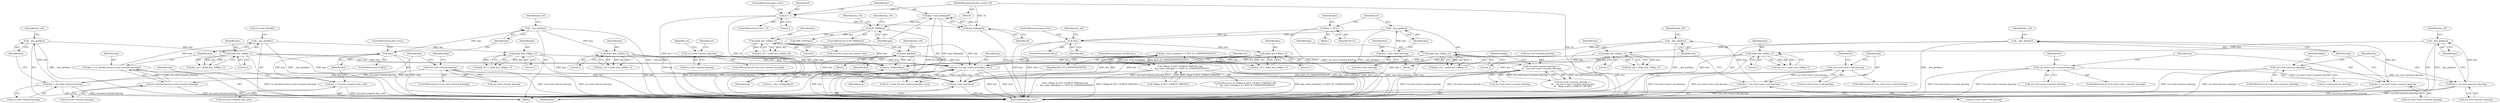 digraph "0_linux_363b02dab09b3226f3bd1420dad9c72b79a42a76_13@API" {
"1000626" [label="(Call,key_read_state(key) == KEY_IS_UNINSTANTIATED)"];
"1000627" [label="(Call,key_read_state(key))"];
"1000171" [label="(Call,make_key_ref(key, 1))"];
"1000167" [label="(Call,__key_get(key))"];
"1000160" [label="(Call,key = ctx.cred->thread_keyring)"];
"1000133" [label="(Call,!ctx.cred->thread_keyring)"];
"1000404" [label="(Call,make_key_ref(key, 1))"];
"1000400" [label="(Call,__key_get(key))"];
"1000397" [label="(Call,!key)"];
"1000389" [label="(Call,key = ctx.cred->request_key_auth)"];
"1000589" [label="(Call,wait_for_key_construction(key, true))"];
"1000215" [label="(Call,make_key_ref(key, 1))"];
"1000211" [label="(Call,__key_get(key))"];
"1000204" [label="(Call,key = ctx.cred->process_keyring)"];
"1000177" [label="(Call,!ctx.cred->process_keyring)"];
"1000305" [label="(Call,make_key_ref(key, 1))"];
"1000300" [label="(Call,__key_get(key))"];
"1000292" [label="(Call,key = rcu_dereference(ctx.cred->session_keyring))"];
"1000294" [label="(Call,rcu_dereference(ctx.cred->session_keyring))"];
"1000264" [label="(Call,ctx.cred->session_keyring ==\n\t\t\t   ctx.cred->user->session_keyring)"];
"1000221" [label="(Call,!ctx.cred->session_keyring)"];
"1000566" [label="(Call,key_put(key))"];
"1000513" [label="(Call,make_key_ref(key, 0))"];
"1000503" [label="(Call,IS_ERR(key))"];
"1000498" [label="(Call,key = key_lookup(id))"];
"1000500" [label="(Call,key_lookup(id))"];
"1000494" [label="(Call,id < 1)"];
"1000107" [label="(MethodParameterIn,key_serial_t id)"];
"1000341" [label="(Call,make_key_ref(key, 1))"];
"1000337" [label="(Call,__key_get(key))"];
"1000328" [label="(Call,key = ctx.cred->user->uid_keyring)"];
"1000311" [label="(Call,!ctx.cred->user->uid_keyring)"];
"1000377" [label="(Call,make_key_ref(key, 1))"];
"1000373" [label="(Call,__key_get(key))"];
"1000364" [label="(Call,key = ctx.cred->user->session_keyring)"];
"1000347" [label="(Call,!ctx.cred->user->session_keyring)"];
"1000483" [label="(Call,make_key_ref(key, 1))"];
"1000478" [label="(Call,!key)"];
"1000466" [label="(Call,__key_get(key))"];
"1000461" [label="(Call,key = rka->dest_keyring)"];
"1000443" [label="(Call,key = NULL)"];
"1000609" [label="(Call,key_validate(key))"];
"1000621" [label="(Call,!(lflags & KEY_LOOKUP_PARTIAL) &&\n\t    key_read_state(key) == KEY_IS_UNINSTANTIATED)"];
"1000172" [label="(Identifier,key)"];
"1000629" [label="(Identifier,KEY_IS_UNINSTANTIATED)"];
"1000187" [label="(Identifier,lflags)"];
"1000265" [label="(Call,ctx.cred->session_keyring)"];
"1000339" [label="(Call,key_ref = make_key_ref(key, 1))"];
"1000347" [label="(Call,!ctx.cred->user->session_keyring)"];
"1000307" [label="(Literal,1)"];
"1000178" [label="(Call,ctx.cred->process_keyring)"];
"1000346" [label="(ControlStructure,if (!ctx.cred->user->session_keyring))"];
"1000499" [label="(Identifier,key)"];
"1000404" [label="(Call,make_key_ref(key, 1))"];
"1000495" [label="(Identifier,id)"];
"1000406" [label="(Literal,1)"];
"1000515" [label="(Literal,0)"];
"1000484" [label="(Identifier,key)"];
"1000620" [label="(ControlStructure,if (!(lflags & KEY_LOOKUP_PARTIAL) &&\n\t    key_read_state(key) == KEY_IS_UNINSTANTIATED))"];
"1000216" [label="(Identifier,key)"];
"1000213" [label="(Call,key_ref = make_key_ref(key, 1))"];
"1000168" [label="(Identifier,key)"];
"1000107" [label="(MethodParameterIn,key_serial_t id)"];
"1000503" [label="(Call,IS_ERR(key))"];
"1000444" [label="(Identifier,key)"];
"1000263" [label="(Call,ctx.cred->session_keyring ==\n\t\t\t   ctx.cred->user->session_keyring &&\n\t\t\t   lflags & KEY_LOOKUP_CREATE)"];
"1000462" [label="(Identifier,key)"];
"1000443" [label="(Call,key = NULL)"];
"1000161" [label="(Identifier,key)"];
"1000217" [label="(Literal,1)"];
"1000511" [label="(Call,key_ref = make_key_ref(key, 0))"];
"1000176" [label="(ControlStructure,if (!ctx.cred->process_keyring))"];
"1000306" [label="(Identifier,key)"];
"1000343" [label="(Literal,1)"];
"1000267" [label="(Identifier,ctx)"];
"1000220" [label="(ControlStructure,if (!ctx.cred->session_keyring))"];
"1000341" [label="(Call,make_key_ref(key, 1))"];
"1000391" [label="(Call,ctx.cred->request_key_auth)"];
"1000566" [label="(Call,key_put(key))"];
"1000467" [label="(Identifier,key)"];
"1000295" [label="(Call,ctx.cred->session_keyring)"];
"1000397" [label="(Call,!key)"];
"1000264" [label="(Call,ctx.cred->session_keyring ==\n\t\t\t   ctx.cred->user->session_keyring)"];
"1000212" [label="(Identifier,key)"];
"1000400" [label="(Call,__key_get(key))"];
"1000512" [label="(Identifier,key_ref)"];
"1000632" [label="(Identifier,ret)"];
"1000483" [label="(Call,make_key_ref(key, 1))"];
"1000508" [label="(Call,ERR_CAST(key))"];
"1000477" [label="(ControlStructure,if (!key))"];
"1000628" [label="(Identifier,key)"];
"1000379" [label="(Literal,1)"];
"1000494" [label="(Call,id < 1)"];
"1000143" [label="(Identifier,lflags)"];
"1000312" [label="(Call,ctx.cred->user->uid_keyring)"];
"1000478" [label="(Call,!key)"];
"1000278" [label="(Identifier,lflags)"];
"1000171" [label="(Call,make_key_ref(key, 1))"];
"1000493" [label="(ControlStructure,if (id < 1))"];
"1000162" [label="(Call,ctx.cred->thread_keyring)"];
"1000485" [label="(Literal,1)"];
"1000502" [label="(ControlStructure,if (IS_ERR(key)))"];
"1000375" [label="(Call,key_ref = make_key_ref(key, 1))"];
"1000390" [label="(Identifier,key)"];
"1000396" [label="(ControlStructure,if (!key))"];
"1000587" [label="(Call,ret = wait_for_key_construction(key, true))"];
"1000206" [label="(Call,ctx.cred->process_keyring)"];
"1000229" [label="(Identifier,ret)"];
"1000366" [label="(Call,ctx.cred->user->session_keyring)"];
"1000303" [label="(Call,key_ref = make_key_ref(key, 1))"];
"1000622" [label="(Call,!(lflags & KEY_LOOKUP_PARTIAL))"];
"1000402" [label="(Call,key_ref = make_key_ref(key, 1))"];
"1000589" [label="(Call,wait_for_key_construction(key, true))"];
"1000374" [label="(Identifier,key)"];
"1000479" [label="(Identifier,key)"];
"1000292" [label="(Call,key = rcu_dereference(ctx.cred->session_keyring))"];
"1000215" [label="(Call,make_key_ref(key, 1))"];
"1000302" [label="(Call,rcu_read_unlock())"];
"1000501" [label="(Identifier,id)"];
"1000480" [label="(ControlStructure,goto error;)"];
"1000445" [label="(Identifier,NULL)"];
"1000221" [label="(Call,!ctx.cred->session_keyring)"];
"1000169" [label="(Call,key_ref = make_key_ref(key, 1))"];
"1000377" [label="(Call,make_key_ref(key, 1))"];
"1000466" [label="(Call,__key_get(key))"];
"1000338" [label="(Identifier,key)"];
"1000630" [label="(ControlStructure,goto invalid_key;)"];
"1000498" [label="(Call,key = key_lookup(id))"];
"1000160" [label="(Call,key = ctx.cred->thread_keyring)"];
"1000544" [label="(Call,ctx.match_data.raw_data\t\t= key)"];
"1000373" [label="(Call,__key_get(key))"];
"1000610" [label="(Identifier,key)"];
"1000500" [label="(Call,key_lookup(id))"];
"1000205" [label="(Identifier,key)"];
"1000591" [label="(Identifier,true)"];
"1000177" [label="(Call,!ctx.cred->process_keyring)"];
"1000507" [label="(Identifier,key_ref)"];
"1000609" [label="(Call,key_validate(key))"];
"1000222" [label="(Call,ctx.cred->session_keyring)"];
"1000514" [label="(Identifier,key)"];
"1000130" [label="(Block,)"];
"1000329" [label="(Identifier,key)"];
"1000378" [label="(Identifier,key)"];
"1000482" [label="(Identifier,key_ref)"];
"1000405" [label="(Identifier,key)"];
"1000133" [label="(Call,!ctx.cred->thread_keyring)"];
"1000403" [label="(Identifier,key_ref)"];
"1000607" [label="(Call,ret = key_validate(key))"];
"1000357" [label="(Identifier,ret)"];
"1000170" [label="(Identifier,key_ref)"];
"1000328" [label="(Call,key = ctx.cred->user->uid_keyring)"];
"1000330" [label="(Call,ctx.cred->user->uid_keyring)"];
"1000376" [label="(Identifier,key_ref)"];
"1000627" [label="(Call,key_read_state(key))"];
"1000294" [label="(Call,rcu_dereference(ctx.cred->session_keyring))"];
"1000270" [label="(Call,ctx.cred->user->session_keyring)"];
"1000132" [label="(ControlStructure,if (!ctx.cred->thread_keyring))"];
"1000481" [label="(Call,key_ref = make_key_ref(key, 1))"];
"1000463" [label="(Call,rka->dest_keyring)"];
"1000311" [label="(Call,!ctx.cred->user->uid_keyring)"];
"1000504" [label="(Identifier,key)"];
"1000401" [label="(Identifier,key)"];
"1000398" [label="(Identifier,key)"];
"1000211" [label="(Call,__key_get(key))"];
"1000364" [label="(Call,key = ctx.cred->user->session_keyring)"];
"1000565" [label="(Block,)"];
"1000621" [label="(Call,!(lflags & KEY_LOOKUP_PARTIAL) &&\n\t    key_read_state(key) == KEY_IS_UNINSTANTIATED)"];
"1000569" [label="(Identifier,key_ref)"];
"1000437" [label="(Block,)"];
"1000590" [label="(Identifier,key)"];
"1000447" [label="(Block,)"];
"1000214" [label="(Identifier,key_ref)"];
"1000348" [label="(Call,ctx.cred->user->session_keyring)"];
"1000340" [label="(Identifier,key_ref)"];
"1000567" [label="(Identifier,key)"];
"1000310" [label="(ControlStructure,if (!ctx.cred->user->uid_keyring))"];
"1000513" [label="(Call,make_key_ref(key, 0))"];
"1000134" [label="(Call,ctx.cred->thread_keyring)"];
"1000496" [label="(Literal,1)"];
"1000399" [label="(ControlStructure,goto error;)"];
"1000301" [label="(Identifier,key)"];
"1000337" [label="(Call,__key_get(key))"];
"1000497" [label="(ControlStructure,goto error;)"];
"1000173" [label="(Literal,1)"];
"1000305" [label="(Call,make_key_ref(key, 1))"];
"1000300" [label="(Call,__key_get(key))"];
"1000321" [label="(Identifier,ret)"];
"1000389" [label="(Call,key = ctx.cred->request_key_auth)"];
"1000473" [label="(Identifier,ctx)"];
"1000626" [label="(Call,key_read_state(key) == KEY_IS_UNINSTANTIATED)"];
"1000461" [label="(Call,key = rka->dest_keyring)"];
"1000204" [label="(Call,key = ctx.cred->process_keyring)"];
"1000365" [label="(Identifier,key)"];
"1000293" [label="(Identifier,key)"];
"1000342" [label="(Identifier,key)"];
"1000167" [label="(Call,__key_get(key))"];
"1000672" [label="(MethodReturn,key_ref_t)"];
"1000626" -> "1000621"  [label="AST: "];
"1000626" -> "1000629"  [label="CFG: "];
"1000627" -> "1000626"  [label="AST: "];
"1000629" -> "1000626"  [label="AST: "];
"1000621" -> "1000626"  [label="CFG: "];
"1000626" -> "1000672"  [label="DDG: KEY_IS_UNINSTANTIATED"];
"1000626" -> "1000672"  [label="DDG: key_read_state(key)"];
"1000626" -> "1000621"  [label="DDG: key_read_state(key)"];
"1000626" -> "1000621"  [label="DDG: KEY_IS_UNINSTANTIATED"];
"1000627" -> "1000626"  [label="DDG: key"];
"1000627" -> "1000628"  [label="CFG: "];
"1000628" -> "1000627"  [label="AST: "];
"1000629" -> "1000627"  [label="CFG: "];
"1000627" -> "1000672"  [label="DDG: key"];
"1000171" -> "1000627"  [label="DDG: key"];
"1000404" -> "1000627"  [label="DDG: key"];
"1000589" -> "1000627"  [label="DDG: key"];
"1000215" -> "1000627"  [label="DDG: key"];
"1000609" -> "1000627"  [label="DDG: key"];
"1000305" -> "1000627"  [label="DDG: key"];
"1000566" -> "1000627"  [label="DDG: key"];
"1000341" -> "1000627"  [label="DDG: key"];
"1000377" -> "1000627"  [label="DDG: key"];
"1000483" -> "1000627"  [label="DDG: key"];
"1000513" -> "1000627"  [label="DDG: key"];
"1000171" -> "1000169"  [label="AST: "];
"1000171" -> "1000173"  [label="CFG: "];
"1000172" -> "1000171"  [label="AST: "];
"1000173" -> "1000171"  [label="AST: "];
"1000169" -> "1000171"  [label="CFG: "];
"1000171" -> "1000672"  [label="DDG: key"];
"1000171" -> "1000169"  [label="DDG: key"];
"1000171" -> "1000169"  [label="DDG: 1"];
"1000167" -> "1000171"  [label="DDG: key"];
"1000171" -> "1000589"  [label="DDG: key"];
"1000171" -> "1000609"  [label="DDG: key"];
"1000167" -> "1000130"  [label="AST: "];
"1000167" -> "1000168"  [label="CFG: "];
"1000168" -> "1000167"  [label="AST: "];
"1000170" -> "1000167"  [label="CFG: "];
"1000167" -> "1000672"  [label="DDG: __key_get(key)"];
"1000160" -> "1000167"  [label="DDG: key"];
"1000160" -> "1000130"  [label="AST: "];
"1000160" -> "1000162"  [label="CFG: "];
"1000161" -> "1000160"  [label="AST: "];
"1000162" -> "1000160"  [label="AST: "];
"1000168" -> "1000160"  [label="CFG: "];
"1000160" -> "1000672"  [label="DDG: ctx.cred->thread_keyring"];
"1000133" -> "1000160"  [label="DDG: ctx.cred->thread_keyring"];
"1000133" -> "1000132"  [label="AST: "];
"1000133" -> "1000134"  [label="CFG: "];
"1000134" -> "1000133"  [label="AST: "];
"1000143" -> "1000133"  [label="CFG: "];
"1000161" -> "1000133"  [label="CFG: "];
"1000133" -> "1000672"  [label="DDG: ctx.cred->thread_keyring"];
"1000133" -> "1000672"  [label="DDG: !ctx.cred->thread_keyring"];
"1000404" -> "1000402"  [label="AST: "];
"1000404" -> "1000406"  [label="CFG: "];
"1000405" -> "1000404"  [label="AST: "];
"1000406" -> "1000404"  [label="AST: "];
"1000402" -> "1000404"  [label="CFG: "];
"1000404" -> "1000672"  [label="DDG: key"];
"1000404" -> "1000402"  [label="DDG: key"];
"1000404" -> "1000402"  [label="DDG: 1"];
"1000400" -> "1000404"  [label="DDG: key"];
"1000404" -> "1000589"  [label="DDG: key"];
"1000404" -> "1000609"  [label="DDG: key"];
"1000400" -> "1000130"  [label="AST: "];
"1000400" -> "1000401"  [label="CFG: "];
"1000401" -> "1000400"  [label="AST: "];
"1000403" -> "1000400"  [label="CFG: "];
"1000400" -> "1000672"  [label="DDG: __key_get(key)"];
"1000397" -> "1000400"  [label="DDG: key"];
"1000397" -> "1000396"  [label="AST: "];
"1000397" -> "1000398"  [label="CFG: "];
"1000398" -> "1000397"  [label="AST: "];
"1000399" -> "1000397"  [label="CFG: "];
"1000401" -> "1000397"  [label="CFG: "];
"1000397" -> "1000672"  [label="DDG: !key"];
"1000397" -> "1000672"  [label="DDG: key"];
"1000389" -> "1000397"  [label="DDG: key"];
"1000389" -> "1000130"  [label="AST: "];
"1000389" -> "1000391"  [label="CFG: "];
"1000390" -> "1000389"  [label="AST: "];
"1000391" -> "1000389"  [label="AST: "];
"1000398" -> "1000389"  [label="CFG: "];
"1000389" -> "1000672"  [label="DDG: ctx.cred->request_key_auth"];
"1000589" -> "1000587"  [label="AST: "];
"1000589" -> "1000591"  [label="CFG: "];
"1000590" -> "1000589"  [label="AST: "];
"1000591" -> "1000589"  [label="AST: "];
"1000587" -> "1000589"  [label="CFG: "];
"1000589" -> "1000672"  [label="DDG: key"];
"1000589" -> "1000672"  [label="DDG: true"];
"1000589" -> "1000587"  [label="DDG: key"];
"1000589" -> "1000587"  [label="DDG: true"];
"1000215" -> "1000589"  [label="DDG: key"];
"1000305" -> "1000589"  [label="DDG: key"];
"1000566" -> "1000589"  [label="DDG: key"];
"1000341" -> "1000589"  [label="DDG: key"];
"1000377" -> "1000589"  [label="DDG: key"];
"1000483" -> "1000589"  [label="DDG: key"];
"1000513" -> "1000589"  [label="DDG: key"];
"1000215" -> "1000213"  [label="AST: "];
"1000215" -> "1000217"  [label="CFG: "];
"1000216" -> "1000215"  [label="AST: "];
"1000217" -> "1000215"  [label="AST: "];
"1000213" -> "1000215"  [label="CFG: "];
"1000215" -> "1000672"  [label="DDG: key"];
"1000215" -> "1000213"  [label="DDG: key"];
"1000215" -> "1000213"  [label="DDG: 1"];
"1000211" -> "1000215"  [label="DDG: key"];
"1000215" -> "1000609"  [label="DDG: key"];
"1000211" -> "1000130"  [label="AST: "];
"1000211" -> "1000212"  [label="CFG: "];
"1000212" -> "1000211"  [label="AST: "];
"1000214" -> "1000211"  [label="CFG: "];
"1000211" -> "1000672"  [label="DDG: __key_get(key)"];
"1000204" -> "1000211"  [label="DDG: key"];
"1000204" -> "1000130"  [label="AST: "];
"1000204" -> "1000206"  [label="CFG: "];
"1000205" -> "1000204"  [label="AST: "];
"1000206" -> "1000204"  [label="AST: "];
"1000212" -> "1000204"  [label="CFG: "];
"1000204" -> "1000672"  [label="DDG: ctx.cred->process_keyring"];
"1000177" -> "1000204"  [label="DDG: ctx.cred->process_keyring"];
"1000177" -> "1000176"  [label="AST: "];
"1000177" -> "1000178"  [label="CFG: "];
"1000178" -> "1000177"  [label="AST: "];
"1000187" -> "1000177"  [label="CFG: "];
"1000205" -> "1000177"  [label="CFG: "];
"1000177" -> "1000672"  [label="DDG: ctx.cred->process_keyring"];
"1000177" -> "1000672"  [label="DDG: !ctx.cred->process_keyring"];
"1000305" -> "1000303"  [label="AST: "];
"1000305" -> "1000307"  [label="CFG: "];
"1000306" -> "1000305"  [label="AST: "];
"1000307" -> "1000305"  [label="AST: "];
"1000303" -> "1000305"  [label="CFG: "];
"1000305" -> "1000672"  [label="DDG: key"];
"1000305" -> "1000303"  [label="DDG: key"];
"1000305" -> "1000303"  [label="DDG: 1"];
"1000300" -> "1000305"  [label="DDG: key"];
"1000305" -> "1000609"  [label="DDG: key"];
"1000300" -> "1000130"  [label="AST: "];
"1000300" -> "1000301"  [label="CFG: "];
"1000301" -> "1000300"  [label="AST: "];
"1000302" -> "1000300"  [label="CFG: "];
"1000300" -> "1000672"  [label="DDG: __key_get(key)"];
"1000292" -> "1000300"  [label="DDG: key"];
"1000292" -> "1000130"  [label="AST: "];
"1000292" -> "1000294"  [label="CFG: "];
"1000293" -> "1000292"  [label="AST: "];
"1000294" -> "1000292"  [label="AST: "];
"1000301" -> "1000292"  [label="CFG: "];
"1000292" -> "1000672"  [label="DDG: rcu_dereference(ctx.cred->session_keyring)"];
"1000294" -> "1000292"  [label="DDG: ctx.cred->session_keyring"];
"1000294" -> "1000295"  [label="CFG: "];
"1000295" -> "1000294"  [label="AST: "];
"1000294" -> "1000672"  [label="DDG: ctx.cred->session_keyring"];
"1000264" -> "1000294"  [label="DDG: ctx.cred->session_keyring"];
"1000264" -> "1000263"  [label="AST: "];
"1000264" -> "1000270"  [label="CFG: "];
"1000265" -> "1000264"  [label="AST: "];
"1000270" -> "1000264"  [label="AST: "];
"1000278" -> "1000264"  [label="CFG: "];
"1000263" -> "1000264"  [label="CFG: "];
"1000264" -> "1000672"  [label="DDG: ctx.cred->session_keyring"];
"1000264" -> "1000672"  [label="DDG: ctx.cred->user->session_keyring"];
"1000264" -> "1000263"  [label="DDG: ctx.cred->session_keyring"];
"1000264" -> "1000263"  [label="DDG: ctx.cred->user->session_keyring"];
"1000221" -> "1000264"  [label="DDG: ctx.cred->session_keyring"];
"1000221" -> "1000220"  [label="AST: "];
"1000221" -> "1000222"  [label="CFG: "];
"1000222" -> "1000221"  [label="AST: "];
"1000229" -> "1000221"  [label="CFG: "];
"1000267" -> "1000221"  [label="CFG: "];
"1000221" -> "1000672"  [label="DDG: !ctx.cred->session_keyring"];
"1000221" -> "1000672"  [label="DDG: ctx.cred->session_keyring"];
"1000566" -> "1000565"  [label="AST: "];
"1000566" -> "1000567"  [label="CFG: "];
"1000567" -> "1000566"  [label="AST: "];
"1000569" -> "1000566"  [label="CFG: "];
"1000566" -> "1000672"  [label="DDG: key_put(key)"];
"1000566" -> "1000672"  [label="DDG: key"];
"1000513" -> "1000566"  [label="DDG: key"];
"1000566" -> "1000609"  [label="DDG: key"];
"1000513" -> "1000511"  [label="AST: "];
"1000513" -> "1000515"  [label="CFG: "];
"1000514" -> "1000513"  [label="AST: "];
"1000515" -> "1000513"  [label="AST: "];
"1000511" -> "1000513"  [label="CFG: "];
"1000513" -> "1000511"  [label="DDG: key"];
"1000513" -> "1000511"  [label="DDG: 0"];
"1000503" -> "1000513"  [label="DDG: key"];
"1000513" -> "1000544"  [label="DDG: key"];
"1000513" -> "1000609"  [label="DDG: key"];
"1000503" -> "1000502"  [label="AST: "];
"1000503" -> "1000504"  [label="CFG: "];
"1000504" -> "1000503"  [label="AST: "];
"1000507" -> "1000503"  [label="CFG: "];
"1000512" -> "1000503"  [label="CFG: "];
"1000503" -> "1000672"  [label="DDG: IS_ERR(key)"];
"1000498" -> "1000503"  [label="DDG: key"];
"1000503" -> "1000508"  [label="DDG: key"];
"1000498" -> "1000130"  [label="AST: "];
"1000498" -> "1000500"  [label="CFG: "];
"1000499" -> "1000498"  [label="AST: "];
"1000500" -> "1000498"  [label="AST: "];
"1000504" -> "1000498"  [label="CFG: "];
"1000498" -> "1000672"  [label="DDG: key_lookup(id)"];
"1000500" -> "1000498"  [label="DDG: id"];
"1000500" -> "1000501"  [label="CFG: "];
"1000501" -> "1000500"  [label="AST: "];
"1000500" -> "1000672"  [label="DDG: id"];
"1000494" -> "1000500"  [label="DDG: id"];
"1000107" -> "1000500"  [label="DDG: id"];
"1000494" -> "1000493"  [label="AST: "];
"1000494" -> "1000496"  [label="CFG: "];
"1000495" -> "1000494"  [label="AST: "];
"1000496" -> "1000494"  [label="AST: "];
"1000497" -> "1000494"  [label="CFG: "];
"1000499" -> "1000494"  [label="CFG: "];
"1000494" -> "1000672"  [label="DDG: id < 1"];
"1000494" -> "1000672"  [label="DDG: id"];
"1000107" -> "1000494"  [label="DDG: id"];
"1000107" -> "1000106"  [label="AST: "];
"1000107" -> "1000672"  [label="DDG: id"];
"1000341" -> "1000339"  [label="AST: "];
"1000341" -> "1000343"  [label="CFG: "];
"1000342" -> "1000341"  [label="AST: "];
"1000343" -> "1000341"  [label="AST: "];
"1000339" -> "1000341"  [label="CFG: "];
"1000341" -> "1000672"  [label="DDG: key"];
"1000341" -> "1000339"  [label="DDG: key"];
"1000341" -> "1000339"  [label="DDG: 1"];
"1000337" -> "1000341"  [label="DDG: key"];
"1000341" -> "1000609"  [label="DDG: key"];
"1000337" -> "1000130"  [label="AST: "];
"1000337" -> "1000338"  [label="CFG: "];
"1000338" -> "1000337"  [label="AST: "];
"1000340" -> "1000337"  [label="CFG: "];
"1000337" -> "1000672"  [label="DDG: __key_get(key)"];
"1000328" -> "1000337"  [label="DDG: key"];
"1000328" -> "1000130"  [label="AST: "];
"1000328" -> "1000330"  [label="CFG: "];
"1000329" -> "1000328"  [label="AST: "];
"1000330" -> "1000328"  [label="AST: "];
"1000338" -> "1000328"  [label="CFG: "];
"1000328" -> "1000672"  [label="DDG: ctx.cred->user->uid_keyring"];
"1000311" -> "1000328"  [label="DDG: ctx.cred->user->uid_keyring"];
"1000311" -> "1000310"  [label="AST: "];
"1000311" -> "1000312"  [label="CFG: "];
"1000312" -> "1000311"  [label="AST: "];
"1000321" -> "1000311"  [label="CFG: "];
"1000329" -> "1000311"  [label="CFG: "];
"1000311" -> "1000672"  [label="DDG: ctx.cred->user->uid_keyring"];
"1000311" -> "1000672"  [label="DDG: !ctx.cred->user->uid_keyring"];
"1000377" -> "1000375"  [label="AST: "];
"1000377" -> "1000379"  [label="CFG: "];
"1000378" -> "1000377"  [label="AST: "];
"1000379" -> "1000377"  [label="AST: "];
"1000375" -> "1000377"  [label="CFG: "];
"1000377" -> "1000672"  [label="DDG: key"];
"1000377" -> "1000375"  [label="DDG: key"];
"1000377" -> "1000375"  [label="DDG: 1"];
"1000373" -> "1000377"  [label="DDG: key"];
"1000377" -> "1000609"  [label="DDG: key"];
"1000373" -> "1000130"  [label="AST: "];
"1000373" -> "1000374"  [label="CFG: "];
"1000374" -> "1000373"  [label="AST: "];
"1000376" -> "1000373"  [label="CFG: "];
"1000373" -> "1000672"  [label="DDG: __key_get(key)"];
"1000364" -> "1000373"  [label="DDG: key"];
"1000364" -> "1000130"  [label="AST: "];
"1000364" -> "1000366"  [label="CFG: "];
"1000365" -> "1000364"  [label="AST: "];
"1000366" -> "1000364"  [label="AST: "];
"1000374" -> "1000364"  [label="CFG: "];
"1000364" -> "1000672"  [label="DDG: ctx.cred->user->session_keyring"];
"1000347" -> "1000364"  [label="DDG: ctx.cred->user->session_keyring"];
"1000347" -> "1000346"  [label="AST: "];
"1000347" -> "1000348"  [label="CFG: "];
"1000348" -> "1000347"  [label="AST: "];
"1000357" -> "1000347"  [label="CFG: "];
"1000365" -> "1000347"  [label="CFG: "];
"1000347" -> "1000672"  [label="DDG: ctx.cred->user->session_keyring"];
"1000347" -> "1000672"  [label="DDG: !ctx.cred->user->session_keyring"];
"1000483" -> "1000481"  [label="AST: "];
"1000483" -> "1000485"  [label="CFG: "];
"1000484" -> "1000483"  [label="AST: "];
"1000485" -> "1000483"  [label="AST: "];
"1000481" -> "1000483"  [label="CFG: "];
"1000483" -> "1000672"  [label="DDG: key"];
"1000483" -> "1000481"  [label="DDG: key"];
"1000483" -> "1000481"  [label="DDG: 1"];
"1000478" -> "1000483"  [label="DDG: key"];
"1000483" -> "1000609"  [label="DDG: key"];
"1000478" -> "1000477"  [label="AST: "];
"1000478" -> "1000479"  [label="CFG: "];
"1000479" -> "1000478"  [label="AST: "];
"1000480" -> "1000478"  [label="CFG: "];
"1000482" -> "1000478"  [label="CFG: "];
"1000478" -> "1000672"  [label="DDG: key"];
"1000478" -> "1000672"  [label="DDG: !key"];
"1000466" -> "1000478"  [label="DDG: key"];
"1000443" -> "1000478"  [label="DDG: key"];
"1000466" -> "1000447"  [label="AST: "];
"1000466" -> "1000467"  [label="CFG: "];
"1000467" -> "1000466"  [label="AST: "];
"1000473" -> "1000466"  [label="CFG: "];
"1000466" -> "1000672"  [label="DDG: __key_get(key)"];
"1000461" -> "1000466"  [label="DDG: key"];
"1000461" -> "1000447"  [label="AST: "];
"1000461" -> "1000463"  [label="CFG: "];
"1000462" -> "1000461"  [label="AST: "];
"1000463" -> "1000461"  [label="AST: "];
"1000467" -> "1000461"  [label="CFG: "];
"1000461" -> "1000672"  [label="DDG: rka->dest_keyring"];
"1000443" -> "1000437"  [label="AST: "];
"1000443" -> "1000445"  [label="CFG: "];
"1000444" -> "1000443"  [label="AST: "];
"1000445" -> "1000443"  [label="AST: "];
"1000473" -> "1000443"  [label="CFG: "];
"1000443" -> "1000672"  [label="DDG: NULL"];
"1000609" -> "1000607"  [label="AST: "];
"1000609" -> "1000610"  [label="CFG: "];
"1000610" -> "1000609"  [label="AST: "];
"1000607" -> "1000609"  [label="CFG: "];
"1000609" -> "1000672"  [label="DDG: key"];
"1000609" -> "1000607"  [label="DDG: key"];
"1000621" -> "1000620"  [label="AST: "];
"1000621" -> "1000622"  [label="CFG: "];
"1000622" -> "1000621"  [label="AST: "];
"1000630" -> "1000621"  [label="CFG: "];
"1000632" -> "1000621"  [label="CFG: "];
"1000621" -> "1000672"  [label="DDG: !(lflags & KEY_LOOKUP_PARTIAL)"];
"1000621" -> "1000672"  [label="DDG: key_read_state(key) == KEY_IS_UNINSTANTIATED"];
"1000621" -> "1000672"  [label="DDG: !(lflags & KEY_LOOKUP_PARTIAL) &&\n\t    key_read_state(key) == KEY_IS_UNINSTANTIATED"];
"1000622" -> "1000621"  [label="DDG: lflags & KEY_LOOKUP_PARTIAL"];
}
